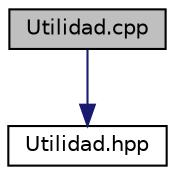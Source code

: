 digraph "Utilidad.cpp"
{
 // LATEX_PDF_SIZE
  edge [fontname="Helvetica",fontsize="10",labelfontname="Helvetica",labelfontsize="10"];
  node [fontname="Helvetica",fontsize="10",shape=record];
  Node1 [label="Utilidad.cpp",height=0.2,width=0.4,color="black", fillcolor="grey75", style="filled", fontcolor="black",tooltip="Implementación de funciones auxiliares para el cálculo de números primos."];
  Node1 -> Node2 [color="midnightblue",fontsize="10",style="solid",fontname="Helvetica"];
  Node2 [label="Utilidad.hpp",height=0.2,width=0.4,color="black", fillcolor="white", style="filled",URL="$_utilidad_8hpp.html",tooltip="Define funciones útiles para trabajar con números primos."];
}
